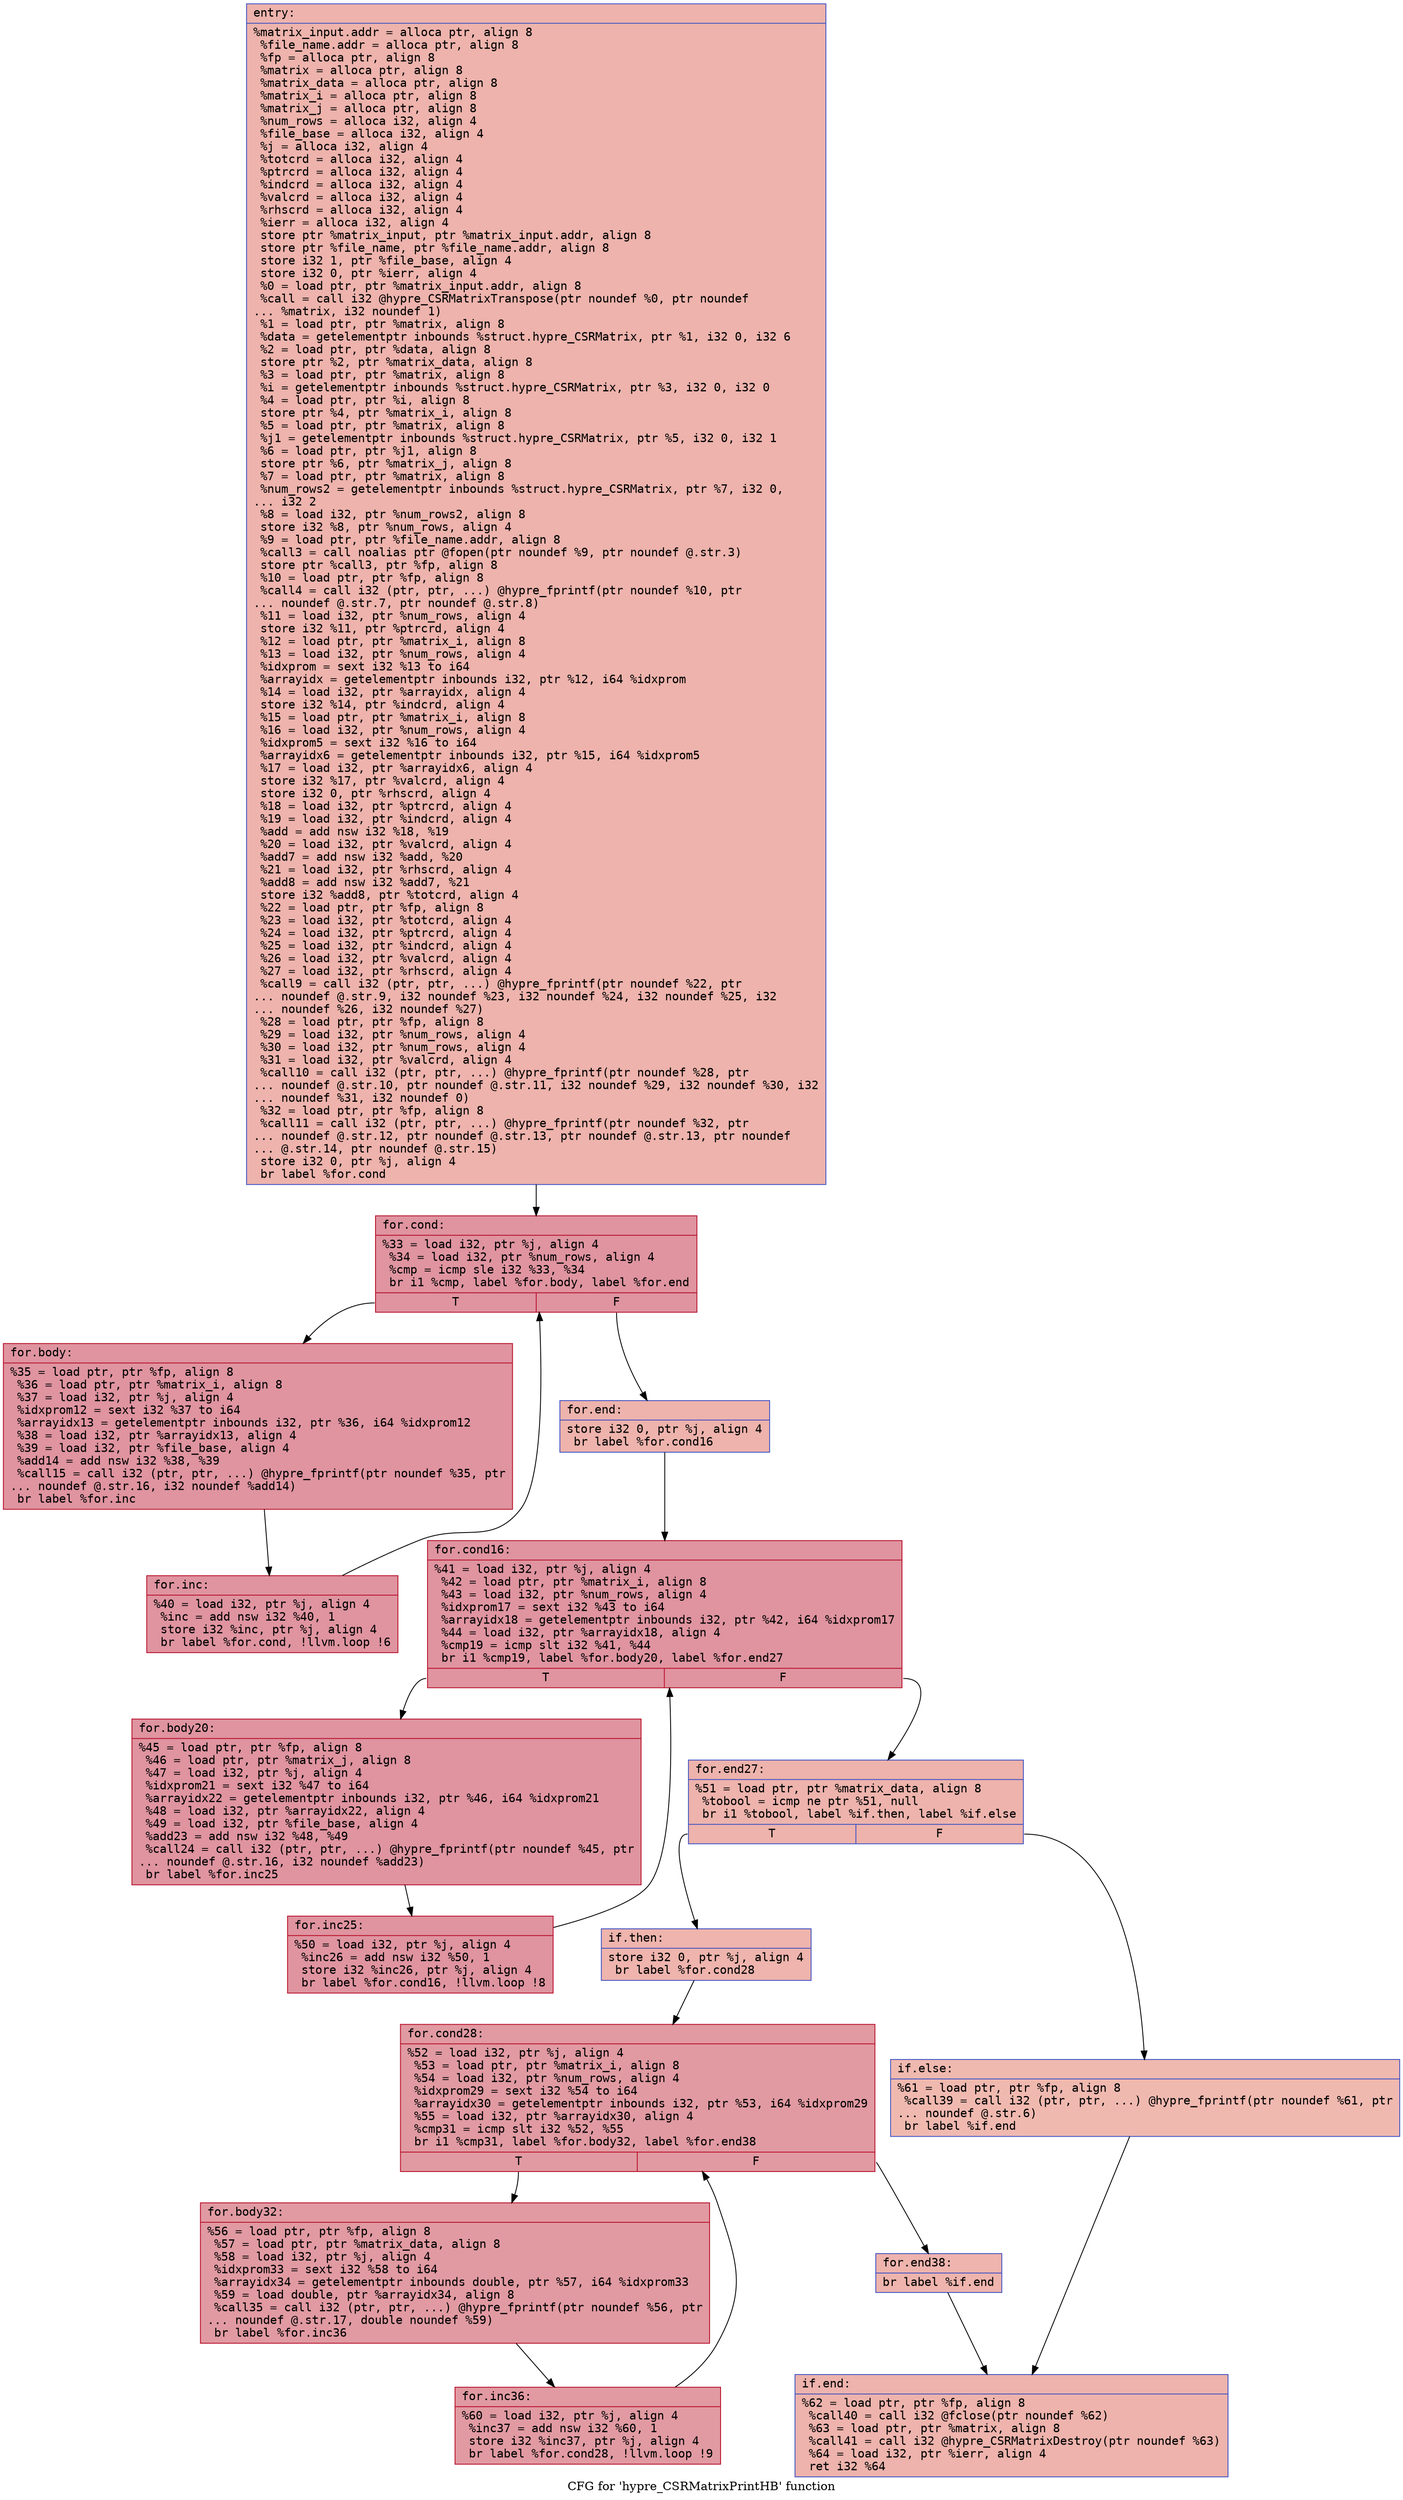 digraph "CFG for 'hypre_CSRMatrixPrintHB' function" {
	label="CFG for 'hypre_CSRMatrixPrintHB' function";

	Node0x558241d2d4a0 [shape=record,color="#3d50c3ff", style=filled, fillcolor="#d6524470" fontname="Courier",label="{entry:\l|  %matrix_input.addr = alloca ptr, align 8\l  %file_name.addr = alloca ptr, align 8\l  %fp = alloca ptr, align 8\l  %matrix = alloca ptr, align 8\l  %matrix_data = alloca ptr, align 8\l  %matrix_i = alloca ptr, align 8\l  %matrix_j = alloca ptr, align 8\l  %num_rows = alloca i32, align 4\l  %file_base = alloca i32, align 4\l  %j = alloca i32, align 4\l  %totcrd = alloca i32, align 4\l  %ptrcrd = alloca i32, align 4\l  %indcrd = alloca i32, align 4\l  %valcrd = alloca i32, align 4\l  %rhscrd = alloca i32, align 4\l  %ierr = alloca i32, align 4\l  store ptr %matrix_input, ptr %matrix_input.addr, align 8\l  store ptr %file_name, ptr %file_name.addr, align 8\l  store i32 1, ptr %file_base, align 4\l  store i32 0, ptr %ierr, align 4\l  %0 = load ptr, ptr %matrix_input.addr, align 8\l  %call = call i32 @hypre_CSRMatrixTranspose(ptr noundef %0, ptr noundef\l... %matrix, i32 noundef 1)\l  %1 = load ptr, ptr %matrix, align 8\l  %data = getelementptr inbounds %struct.hypre_CSRMatrix, ptr %1, i32 0, i32 6\l  %2 = load ptr, ptr %data, align 8\l  store ptr %2, ptr %matrix_data, align 8\l  %3 = load ptr, ptr %matrix, align 8\l  %i = getelementptr inbounds %struct.hypre_CSRMatrix, ptr %3, i32 0, i32 0\l  %4 = load ptr, ptr %i, align 8\l  store ptr %4, ptr %matrix_i, align 8\l  %5 = load ptr, ptr %matrix, align 8\l  %j1 = getelementptr inbounds %struct.hypre_CSRMatrix, ptr %5, i32 0, i32 1\l  %6 = load ptr, ptr %j1, align 8\l  store ptr %6, ptr %matrix_j, align 8\l  %7 = load ptr, ptr %matrix, align 8\l  %num_rows2 = getelementptr inbounds %struct.hypre_CSRMatrix, ptr %7, i32 0,\l... i32 2\l  %8 = load i32, ptr %num_rows2, align 8\l  store i32 %8, ptr %num_rows, align 4\l  %9 = load ptr, ptr %file_name.addr, align 8\l  %call3 = call noalias ptr @fopen(ptr noundef %9, ptr noundef @.str.3)\l  store ptr %call3, ptr %fp, align 8\l  %10 = load ptr, ptr %fp, align 8\l  %call4 = call i32 (ptr, ptr, ...) @hypre_fprintf(ptr noundef %10, ptr\l... noundef @.str.7, ptr noundef @.str.8)\l  %11 = load i32, ptr %num_rows, align 4\l  store i32 %11, ptr %ptrcrd, align 4\l  %12 = load ptr, ptr %matrix_i, align 8\l  %13 = load i32, ptr %num_rows, align 4\l  %idxprom = sext i32 %13 to i64\l  %arrayidx = getelementptr inbounds i32, ptr %12, i64 %idxprom\l  %14 = load i32, ptr %arrayidx, align 4\l  store i32 %14, ptr %indcrd, align 4\l  %15 = load ptr, ptr %matrix_i, align 8\l  %16 = load i32, ptr %num_rows, align 4\l  %idxprom5 = sext i32 %16 to i64\l  %arrayidx6 = getelementptr inbounds i32, ptr %15, i64 %idxprom5\l  %17 = load i32, ptr %arrayidx6, align 4\l  store i32 %17, ptr %valcrd, align 4\l  store i32 0, ptr %rhscrd, align 4\l  %18 = load i32, ptr %ptrcrd, align 4\l  %19 = load i32, ptr %indcrd, align 4\l  %add = add nsw i32 %18, %19\l  %20 = load i32, ptr %valcrd, align 4\l  %add7 = add nsw i32 %add, %20\l  %21 = load i32, ptr %rhscrd, align 4\l  %add8 = add nsw i32 %add7, %21\l  store i32 %add8, ptr %totcrd, align 4\l  %22 = load ptr, ptr %fp, align 8\l  %23 = load i32, ptr %totcrd, align 4\l  %24 = load i32, ptr %ptrcrd, align 4\l  %25 = load i32, ptr %indcrd, align 4\l  %26 = load i32, ptr %valcrd, align 4\l  %27 = load i32, ptr %rhscrd, align 4\l  %call9 = call i32 (ptr, ptr, ...) @hypre_fprintf(ptr noundef %22, ptr\l... noundef @.str.9, i32 noundef %23, i32 noundef %24, i32 noundef %25, i32\l... noundef %26, i32 noundef %27)\l  %28 = load ptr, ptr %fp, align 8\l  %29 = load i32, ptr %num_rows, align 4\l  %30 = load i32, ptr %num_rows, align 4\l  %31 = load i32, ptr %valcrd, align 4\l  %call10 = call i32 (ptr, ptr, ...) @hypre_fprintf(ptr noundef %28, ptr\l... noundef @.str.10, ptr noundef @.str.11, i32 noundef %29, i32 noundef %30, i32\l... noundef %31, i32 noundef 0)\l  %32 = load ptr, ptr %fp, align 8\l  %call11 = call i32 (ptr, ptr, ...) @hypre_fprintf(ptr noundef %32, ptr\l... noundef @.str.12, ptr noundef @.str.13, ptr noundef @.str.13, ptr noundef\l... @.str.14, ptr noundef @.str.15)\l  store i32 0, ptr %j, align 4\l  br label %for.cond\l}"];
	Node0x558241d2d4a0 -> Node0x558241d30dc0[tooltip="entry -> for.cond\nProbability 100.00%" ];
	Node0x558241d30dc0 [shape=record,color="#b70d28ff", style=filled, fillcolor="#b70d2870" fontname="Courier",label="{for.cond:\l|  %33 = load i32, ptr %j, align 4\l  %34 = load i32, ptr %num_rows, align 4\l  %cmp = icmp sle i32 %33, %34\l  br i1 %cmp, label %for.body, label %for.end\l|{<s0>T|<s1>F}}"];
	Node0x558241d30dc0:s0 -> Node0x558241d30fd0[tooltip="for.cond -> for.body\nProbability 96.88%" ];
	Node0x558241d30dc0:s1 -> Node0x558241d31020[tooltip="for.cond -> for.end\nProbability 3.12%" ];
	Node0x558241d30fd0 [shape=record,color="#b70d28ff", style=filled, fillcolor="#b70d2870" fontname="Courier",label="{for.body:\l|  %35 = load ptr, ptr %fp, align 8\l  %36 = load ptr, ptr %matrix_i, align 8\l  %37 = load i32, ptr %j, align 4\l  %idxprom12 = sext i32 %37 to i64\l  %arrayidx13 = getelementptr inbounds i32, ptr %36, i64 %idxprom12\l  %38 = load i32, ptr %arrayidx13, align 4\l  %39 = load i32, ptr %file_base, align 4\l  %add14 = add nsw i32 %38, %39\l  %call15 = call i32 (ptr, ptr, ...) @hypre_fprintf(ptr noundef %35, ptr\l... noundef @.str.16, i32 noundef %add14)\l  br label %for.inc\l}"];
	Node0x558241d30fd0 -> Node0x558241d31790[tooltip="for.body -> for.inc\nProbability 100.00%" ];
	Node0x558241d31790 [shape=record,color="#b70d28ff", style=filled, fillcolor="#b70d2870" fontname="Courier",label="{for.inc:\l|  %40 = load i32, ptr %j, align 4\l  %inc = add nsw i32 %40, 1\l  store i32 %inc, ptr %j, align 4\l  br label %for.cond, !llvm.loop !6\l}"];
	Node0x558241d31790 -> Node0x558241d30dc0[tooltip="for.inc -> for.cond\nProbability 100.00%" ];
	Node0x558241d31020 [shape=record,color="#3d50c3ff", style=filled, fillcolor="#d6524470" fontname="Courier",label="{for.end:\l|  store i32 0, ptr %j, align 4\l  br label %for.cond16\l}"];
	Node0x558241d31020 -> Node0x558241d31ca0[tooltip="for.end -> for.cond16\nProbability 100.00%" ];
	Node0x558241d31ca0 [shape=record,color="#b70d28ff", style=filled, fillcolor="#b70d2870" fontname="Courier",label="{for.cond16:\l|  %41 = load i32, ptr %j, align 4\l  %42 = load ptr, ptr %matrix_i, align 8\l  %43 = load i32, ptr %num_rows, align 4\l  %idxprom17 = sext i32 %43 to i64\l  %arrayidx18 = getelementptr inbounds i32, ptr %42, i64 %idxprom17\l  %44 = load i32, ptr %arrayidx18, align 4\l  %cmp19 = icmp slt i32 %41, %44\l  br i1 %cmp19, label %for.body20, label %for.end27\l|{<s0>T|<s1>F}}"];
	Node0x558241d31ca0:s0 -> Node0x558241d327d0[tooltip="for.cond16 -> for.body20\nProbability 96.88%" ];
	Node0x558241d31ca0:s1 -> Node0x558241d32850[tooltip="for.cond16 -> for.end27\nProbability 3.12%" ];
	Node0x558241d327d0 [shape=record,color="#b70d28ff", style=filled, fillcolor="#b70d2870" fontname="Courier",label="{for.body20:\l|  %45 = load ptr, ptr %fp, align 8\l  %46 = load ptr, ptr %matrix_j, align 8\l  %47 = load i32, ptr %j, align 4\l  %idxprom21 = sext i32 %47 to i64\l  %arrayidx22 = getelementptr inbounds i32, ptr %46, i64 %idxprom21\l  %48 = load i32, ptr %arrayidx22, align 4\l  %49 = load i32, ptr %file_base, align 4\l  %add23 = add nsw i32 %48, %49\l  %call24 = call i32 (ptr, ptr, ...) @hypre_fprintf(ptr noundef %45, ptr\l... noundef @.str.16, i32 noundef %add23)\l  br label %for.inc25\l}"];
	Node0x558241d327d0 -> Node0x558241d33780[tooltip="for.body20 -> for.inc25\nProbability 100.00%" ];
	Node0x558241d33780 [shape=record,color="#b70d28ff", style=filled, fillcolor="#b70d2870" fontname="Courier",label="{for.inc25:\l|  %50 = load i32, ptr %j, align 4\l  %inc26 = add nsw i32 %50, 1\l  store i32 %inc26, ptr %j, align 4\l  br label %for.cond16, !llvm.loop !8\l}"];
	Node0x558241d33780 -> Node0x558241d31ca0[tooltip="for.inc25 -> for.cond16\nProbability 100.00%" ];
	Node0x558241d32850 [shape=record,color="#3d50c3ff", style=filled, fillcolor="#d6524470" fontname="Courier",label="{for.end27:\l|  %51 = load ptr, ptr %matrix_data, align 8\l  %tobool = icmp ne ptr %51, null\l  br i1 %tobool, label %if.then, label %if.else\l|{<s0>T|<s1>F}}"];
	Node0x558241d32850:s0 -> Node0x558241d33d30[tooltip="for.end27 -> if.then\nProbability 62.50%" ];
	Node0x558241d32850:s1 -> Node0x558241d33da0[tooltip="for.end27 -> if.else\nProbability 37.50%" ];
	Node0x558241d33d30 [shape=record,color="#3d50c3ff", style=filled, fillcolor="#d8564670" fontname="Courier",label="{if.then:\l|  store i32 0, ptr %j, align 4\l  br label %for.cond28\l}"];
	Node0x558241d33d30 -> Node0x558241d33f60[tooltip="if.then -> for.cond28\nProbability 100.00%" ];
	Node0x558241d33f60 [shape=record,color="#b70d28ff", style=filled, fillcolor="#bb1b2c70" fontname="Courier",label="{for.cond28:\l|  %52 = load i32, ptr %j, align 4\l  %53 = load ptr, ptr %matrix_i, align 8\l  %54 = load i32, ptr %num_rows, align 4\l  %idxprom29 = sext i32 %54 to i64\l  %arrayidx30 = getelementptr inbounds i32, ptr %53, i64 %idxprom29\l  %55 = load i32, ptr %arrayidx30, align 4\l  %cmp31 = icmp slt i32 %52, %55\l  br i1 %cmp31, label %for.body32, label %for.end38\l|{<s0>T|<s1>F}}"];
	Node0x558241d33f60:s0 -> Node0x558241d34470[tooltip="for.cond28 -> for.body32\nProbability 96.88%" ];
	Node0x558241d33f60:s1 -> Node0x558241d344f0[tooltip="for.cond28 -> for.end38\nProbability 3.12%" ];
	Node0x558241d34470 [shape=record,color="#b70d28ff", style=filled, fillcolor="#bb1b2c70" fontname="Courier",label="{for.body32:\l|  %56 = load ptr, ptr %fp, align 8\l  %57 = load ptr, ptr %matrix_data, align 8\l  %58 = load i32, ptr %j, align 4\l  %idxprom33 = sext i32 %58 to i64\l  %arrayidx34 = getelementptr inbounds double, ptr %57, i64 %idxprom33\l  %59 = load double, ptr %arrayidx34, align 8\l  %call35 = call i32 (ptr, ptr, ...) @hypre_fprintf(ptr noundef %56, ptr\l... noundef @.str.17, double noundef %59)\l  br label %for.inc36\l}"];
	Node0x558241d34470 -> Node0x558241d34b40[tooltip="for.body32 -> for.inc36\nProbability 100.00%" ];
	Node0x558241d34b40 [shape=record,color="#b70d28ff", style=filled, fillcolor="#bb1b2c70" fontname="Courier",label="{for.inc36:\l|  %60 = load i32, ptr %j, align 4\l  %inc37 = add nsw i32 %60, 1\l  store i32 %inc37, ptr %j, align 4\l  br label %for.cond28, !llvm.loop !9\l}"];
	Node0x558241d34b40 -> Node0x558241d33f60[tooltip="for.inc36 -> for.cond28\nProbability 100.00%" ];
	Node0x558241d344f0 [shape=record,color="#3d50c3ff", style=filled, fillcolor="#d8564670" fontname="Courier",label="{for.end38:\l|  br label %if.end\l}"];
	Node0x558241d344f0 -> Node0x558241d201c0[tooltip="for.end38 -> if.end\nProbability 100.00%" ];
	Node0x558241d33da0 [shape=record,color="#3d50c3ff", style=filled, fillcolor="#de614d70" fontname="Courier",label="{if.else:\l|  %61 = load ptr, ptr %fp, align 8\l  %call39 = call i32 (ptr, ptr, ...) @hypre_fprintf(ptr noundef %61, ptr\l... noundef @.str.6)\l  br label %if.end\l}"];
	Node0x558241d33da0 -> Node0x558241d201c0[tooltip="if.else -> if.end\nProbability 100.00%" ];
	Node0x558241d201c0 [shape=record,color="#3d50c3ff", style=filled, fillcolor="#d6524470" fontname="Courier",label="{if.end:\l|  %62 = load ptr, ptr %fp, align 8\l  %call40 = call i32 @fclose(ptr noundef %62)\l  %63 = load ptr, ptr %matrix, align 8\l  %call41 = call i32 @hypre_CSRMatrixDestroy(ptr noundef %63)\l  %64 = load i32, ptr %ierr, align 4\l  ret i32 %64\l}"];
}
